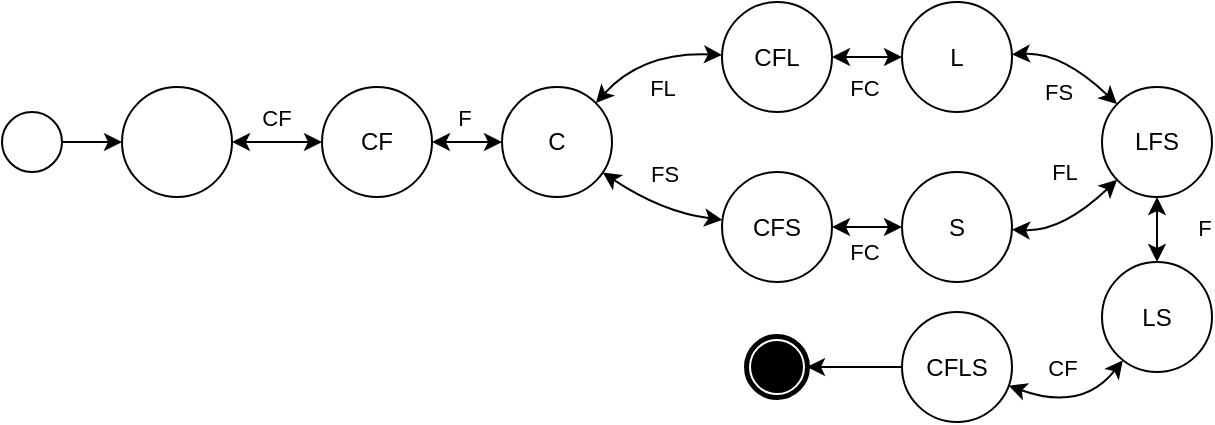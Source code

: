 <mxfile version="22.1.16" type="device">
  <diagram name="Page-1" id="90E5O9sbn273ZypQR_Ip">
    <mxGraphModel dx="1619" dy="766" grid="1" gridSize="10" guides="1" tooltips="1" connect="1" arrows="1" fold="1" page="1" pageScale="1" pageWidth="800" pageHeight="220" math="0" shadow="0">
      <root>
        <mxCell id="0" />
        <mxCell id="1" parent="0" />
        <mxCell id="g08g-qkPBrZcflSKPD4K-45" style="edgeStyle=orthogonalEdgeStyle;rounded=0;orthogonalLoop=1;jettySize=auto;html=1;exitX=1;exitY=0.5;exitDx=0;exitDy=0;exitPerimeter=0;entryX=0;entryY=0.5;entryDx=0;entryDy=0;" edge="1" parent="1" source="g08g-qkPBrZcflSKPD4K-18" target="g08g-qkPBrZcflSKPD4K-19">
          <mxGeometry relative="1" as="geometry" />
        </mxCell>
        <mxCell id="g08g-qkPBrZcflSKPD4K-18" value="" style="points=[[0.145,0.145,0],[0.5,0,0],[0.855,0.145,0],[1,0.5,0],[0.855,0.855,0],[0.5,1,0],[0.145,0.855,0],[0,0.5,0]];shape=mxgraph.bpmn.event;html=1;verticalLabelPosition=bottom;labelBackgroundColor=#ffffff;verticalAlign=top;align=center;perimeter=ellipsePerimeter;outlineConnect=0;aspect=fixed;outline=standard;symbol=general;" vertex="1" parent="1">
          <mxGeometry x="-720" y="-160" width="30" height="30" as="geometry" />
        </mxCell>
        <mxCell id="g08g-qkPBrZcflSKPD4K-21" style="edgeStyle=orthogonalEdgeStyle;rounded=0;orthogonalLoop=1;jettySize=auto;html=1;exitX=1;exitY=0.5;exitDx=0;exitDy=0;entryX=0;entryY=0.5;entryDx=0;entryDy=0;startArrow=classic;startFill=1;" edge="1" parent="1" source="g08g-qkPBrZcflSKPD4K-19" target="g08g-qkPBrZcflSKPD4K-20">
          <mxGeometry relative="1" as="geometry" />
        </mxCell>
        <mxCell id="g08g-qkPBrZcflSKPD4K-22" value="CF" style="edgeLabel;html=1;align=center;verticalAlign=middle;resizable=0;points=[];" vertex="1" connectable="0" parent="g08g-qkPBrZcflSKPD4K-21">
          <mxGeometry x="-0.12" y="-1" relative="1" as="geometry">
            <mxPoint x="2" y="-13" as="offset" />
          </mxGeometry>
        </mxCell>
        <mxCell id="g08g-qkPBrZcflSKPD4K-19" value="" style="ellipse;whiteSpace=wrap;html=1;aspect=fixed;" vertex="1" parent="1">
          <mxGeometry x="-660" y="-172.5" width="55" height="55" as="geometry" />
        </mxCell>
        <mxCell id="g08g-qkPBrZcflSKPD4K-24" style="edgeStyle=orthogonalEdgeStyle;rounded=0;orthogonalLoop=1;jettySize=auto;html=1;exitX=1;exitY=0.5;exitDx=0;exitDy=0;entryX=0;entryY=0.5;entryDx=0;entryDy=0;startArrow=classic;startFill=1;" edge="1" parent="1" source="g08g-qkPBrZcflSKPD4K-20" target="g08g-qkPBrZcflSKPD4K-23">
          <mxGeometry relative="1" as="geometry" />
        </mxCell>
        <mxCell id="g08g-qkPBrZcflSKPD4K-28" value="F" style="edgeLabel;html=1;align=center;verticalAlign=middle;resizable=0;points=[];" vertex="1" connectable="0" parent="g08g-qkPBrZcflSKPD4K-24">
          <mxGeometry x="-0.096" relative="1" as="geometry">
            <mxPoint y="-12" as="offset" />
          </mxGeometry>
        </mxCell>
        <mxCell id="g08g-qkPBrZcflSKPD4K-20" value="CF" style="ellipse;whiteSpace=wrap;html=1;aspect=fixed;" vertex="1" parent="1">
          <mxGeometry x="-560" y="-172.5" width="55" height="55" as="geometry" />
        </mxCell>
        <mxCell id="g08g-qkPBrZcflSKPD4K-26" style="rounded=0;orthogonalLoop=1;jettySize=auto;html=1;exitX=1;exitY=0;exitDx=0;exitDy=0;curved=1;startArrow=classic;startFill=1;" edge="1" parent="1" source="g08g-qkPBrZcflSKPD4K-23" target="g08g-qkPBrZcflSKPD4K-25">
          <mxGeometry relative="1" as="geometry">
            <Array as="points">
              <mxPoint x="-400" y="-190" />
            </Array>
          </mxGeometry>
        </mxCell>
        <mxCell id="g08g-qkPBrZcflSKPD4K-27" value="FL" style="edgeLabel;html=1;align=center;verticalAlign=middle;resizable=0;points=[];" vertex="1" connectable="0" parent="g08g-qkPBrZcflSKPD4K-26">
          <mxGeometry x="-0.469" y="-1" relative="1" as="geometry">
            <mxPoint x="19" y="6" as="offset" />
          </mxGeometry>
        </mxCell>
        <mxCell id="g08g-qkPBrZcflSKPD4K-32" style="rounded=0;orthogonalLoop=1;jettySize=auto;html=1;curved=1;startArrow=classic;startFill=1;" edge="1" parent="1" source="g08g-qkPBrZcflSKPD4K-23" target="g08g-qkPBrZcflSKPD4K-31">
          <mxGeometry relative="1" as="geometry">
            <Array as="points">
              <mxPoint x="-390" y="-110" />
            </Array>
          </mxGeometry>
        </mxCell>
        <mxCell id="g08g-qkPBrZcflSKPD4K-33" value="FS" style="edgeLabel;html=1;align=center;verticalAlign=middle;resizable=0;points=[];" vertex="1" connectable="0" parent="g08g-qkPBrZcflSKPD4K-32">
          <mxGeometry x="0.282" y="2" relative="1" as="geometry">
            <mxPoint x="-6" y="-18" as="offset" />
          </mxGeometry>
        </mxCell>
        <mxCell id="g08g-qkPBrZcflSKPD4K-23" value="C" style="ellipse;whiteSpace=wrap;html=1;aspect=fixed;" vertex="1" parent="1">
          <mxGeometry x="-470" y="-172.5" width="55" height="55" as="geometry" />
        </mxCell>
        <mxCell id="g08g-qkPBrZcflSKPD4K-36" style="edgeStyle=orthogonalEdgeStyle;rounded=0;orthogonalLoop=1;jettySize=auto;html=1;exitX=1;exitY=0.5;exitDx=0;exitDy=0;startArrow=classic;startFill=1;" edge="1" parent="1" source="g08g-qkPBrZcflSKPD4K-25" target="g08g-qkPBrZcflSKPD4K-34">
          <mxGeometry relative="1" as="geometry" />
        </mxCell>
        <mxCell id="g08g-qkPBrZcflSKPD4K-38" value="FC" style="edgeLabel;html=1;align=center;verticalAlign=middle;resizable=0;points=[];" vertex="1" connectable="0" parent="g08g-qkPBrZcflSKPD4K-36">
          <mxGeometry x="-0.276" y="2" relative="1" as="geometry">
            <mxPoint x="-1" y="17" as="offset" />
          </mxGeometry>
        </mxCell>
        <mxCell id="g08g-qkPBrZcflSKPD4K-25" value="CFL" style="ellipse;whiteSpace=wrap;html=1;aspect=fixed;" vertex="1" parent="1">
          <mxGeometry x="-360" y="-215" width="55" height="55" as="geometry" />
        </mxCell>
        <mxCell id="g08g-qkPBrZcflSKPD4K-37" style="edgeStyle=orthogonalEdgeStyle;rounded=0;orthogonalLoop=1;jettySize=auto;html=1;exitX=1;exitY=0.5;exitDx=0;exitDy=0;startArrow=classic;startFill=1;" edge="1" parent="1" source="g08g-qkPBrZcflSKPD4K-31" target="g08g-qkPBrZcflSKPD4K-35">
          <mxGeometry relative="1" as="geometry" />
        </mxCell>
        <mxCell id="g08g-qkPBrZcflSKPD4K-39" value="FC" style="edgeLabel;html=1;align=center;verticalAlign=middle;resizable=0;points=[];" vertex="1" connectable="0" parent="g08g-qkPBrZcflSKPD4K-37">
          <mxGeometry x="-0.297" y="2" relative="1" as="geometry">
            <mxPoint y="14" as="offset" />
          </mxGeometry>
        </mxCell>
        <mxCell id="g08g-qkPBrZcflSKPD4K-31" value="CFS" style="ellipse;whiteSpace=wrap;html=1;aspect=fixed;" vertex="1" parent="1">
          <mxGeometry x="-360" y="-130" width="55" height="55" as="geometry" />
        </mxCell>
        <mxCell id="g08g-qkPBrZcflSKPD4K-41" style="rounded=0;orthogonalLoop=1;jettySize=auto;html=1;curved=1;startArrow=classic;startFill=1;" edge="1" parent="1" source="g08g-qkPBrZcflSKPD4K-34" target="g08g-qkPBrZcflSKPD4K-40">
          <mxGeometry relative="1" as="geometry">
            <Array as="points">
              <mxPoint x="-190" y="-190" />
            </Array>
          </mxGeometry>
        </mxCell>
        <mxCell id="g08g-qkPBrZcflSKPD4K-43" value="FS" style="edgeLabel;html=1;align=center;verticalAlign=middle;resizable=0;points=[];" vertex="1" connectable="0" parent="g08g-qkPBrZcflSKPD4K-41">
          <mxGeometry x="-0.265" y="-2" relative="1" as="geometry">
            <mxPoint y="18" as="offset" />
          </mxGeometry>
        </mxCell>
        <mxCell id="g08g-qkPBrZcflSKPD4K-34" value="L" style="ellipse;whiteSpace=wrap;html=1;aspect=fixed;" vertex="1" parent="1">
          <mxGeometry x="-270" y="-215" width="55" height="55" as="geometry" />
        </mxCell>
        <mxCell id="g08g-qkPBrZcflSKPD4K-42" style="rounded=0;orthogonalLoop=1;jettySize=auto;html=1;curved=1;startArrow=classic;startFill=1;" edge="1" parent="1" source="g08g-qkPBrZcflSKPD4K-35" target="g08g-qkPBrZcflSKPD4K-40">
          <mxGeometry relative="1" as="geometry">
            <Array as="points">
              <mxPoint x="-190" y="-100" />
            </Array>
          </mxGeometry>
        </mxCell>
        <mxCell id="g08g-qkPBrZcflSKPD4K-44" value="FL" style="edgeLabel;html=1;align=center;verticalAlign=middle;resizable=0;points=[];" vertex="1" connectable="0" parent="g08g-qkPBrZcflSKPD4K-42">
          <mxGeometry x="-0.449" relative="1" as="geometry">
            <mxPoint x="8" y="-30" as="offset" />
          </mxGeometry>
        </mxCell>
        <mxCell id="g08g-qkPBrZcflSKPD4K-35" value="S" style="ellipse;whiteSpace=wrap;html=1;aspect=fixed;" vertex="1" parent="1">
          <mxGeometry x="-270" y="-130" width="55" height="55" as="geometry" />
        </mxCell>
        <mxCell id="g08g-qkPBrZcflSKPD4K-47" style="edgeStyle=orthogonalEdgeStyle;rounded=0;orthogonalLoop=1;jettySize=auto;html=1;startArrow=classic;startFill=1;" edge="1" parent="1" source="g08g-qkPBrZcflSKPD4K-40" target="g08g-qkPBrZcflSKPD4K-46">
          <mxGeometry relative="1" as="geometry" />
        </mxCell>
        <mxCell id="g08g-qkPBrZcflSKPD4K-48" value="F" style="edgeLabel;html=1;align=center;verticalAlign=middle;resizable=0;points=[];" vertex="1" connectable="0" parent="g08g-qkPBrZcflSKPD4K-47">
          <mxGeometry x="-0.269" relative="1" as="geometry">
            <mxPoint x="23" y="-2" as="offset" />
          </mxGeometry>
        </mxCell>
        <mxCell id="g08g-qkPBrZcflSKPD4K-40" value="LFS" style="ellipse;whiteSpace=wrap;html=1;aspect=fixed;" vertex="1" parent="1">
          <mxGeometry x="-170" y="-172.5" width="55" height="55" as="geometry" />
        </mxCell>
        <mxCell id="g08g-qkPBrZcflSKPD4K-50" style="rounded=0;orthogonalLoop=1;jettySize=auto;html=1;curved=1;startArrow=classic;startFill=1;" edge="1" parent="1" source="g08g-qkPBrZcflSKPD4K-46" target="g08g-qkPBrZcflSKPD4K-49">
          <mxGeometry relative="1" as="geometry">
            <Array as="points">
              <mxPoint x="-180" y="-10" />
            </Array>
          </mxGeometry>
        </mxCell>
        <mxCell id="g08g-qkPBrZcflSKPD4K-51" value="CF" style="edgeLabel;html=1;align=center;verticalAlign=middle;resizable=0;points=[];" vertex="1" connectable="0" parent="g08g-qkPBrZcflSKPD4K-50">
          <mxGeometry x="-0.446" relative="1" as="geometry">
            <mxPoint x="-18" y="-12" as="offset" />
          </mxGeometry>
        </mxCell>
        <mxCell id="g08g-qkPBrZcflSKPD4K-46" value="LS" style="ellipse;whiteSpace=wrap;html=1;aspect=fixed;" vertex="1" parent="1">
          <mxGeometry x="-170" y="-85" width="55" height="55" as="geometry" />
        </mxCell>
        <mxCell id="g08g-qkPBrZcflSKPD4K-53" style="edgeStyle=orthogonalEdgeStyle;rounded=0;orthogonalLoop=1;jettySize=auto;html=1;" edge="1" parent="1" source="g08g-qkPBrZcflSKPD4K-49" target="g08g-qkPBrZcflSKPD4K-52">
          <mxGeometry relative="1" as="geometry" />
        </mxCell>
        <mxCell id="g08g-qkPBrZcflSKPD4K-49" value="CFLS" style="ellipse;whiteSpace=wrap;html=1;aspect=fixed;" vertex="1" parent="1">
          <mxGeometry x="-270" y="-60" width="55" height="55" as="geometry" />
        </mxCell>
        <mxCell id="g08g-qkPBrZcflSKPD4K-52" value="" style="points=[[0.145,0.145,0],[0.5,0,0],[0.855,0.145,0],[1,0.5,0],[0.855,0.855,0],[0.5,1,0],[0.145,0.855,0],[0,0.5,0]];shape=mxgraph.bpmn.event;html=1;verticalLabelPosition=bottom;labelBackgroundColor=#ffffff;verticalAlign=top;align=center;perimeter=ellipsePerimeter;outlineConnect=0;aspect=fixed;outline=end;symbol=terminate;" vertex="1" parent="1">
          <mxGeometry x="-347.5" y="-47.5" width="30" height="30" as="geometry" />
        </mxCell>
      </root>
    </mxGraphModel>
  </diagram>
</mxfile>
